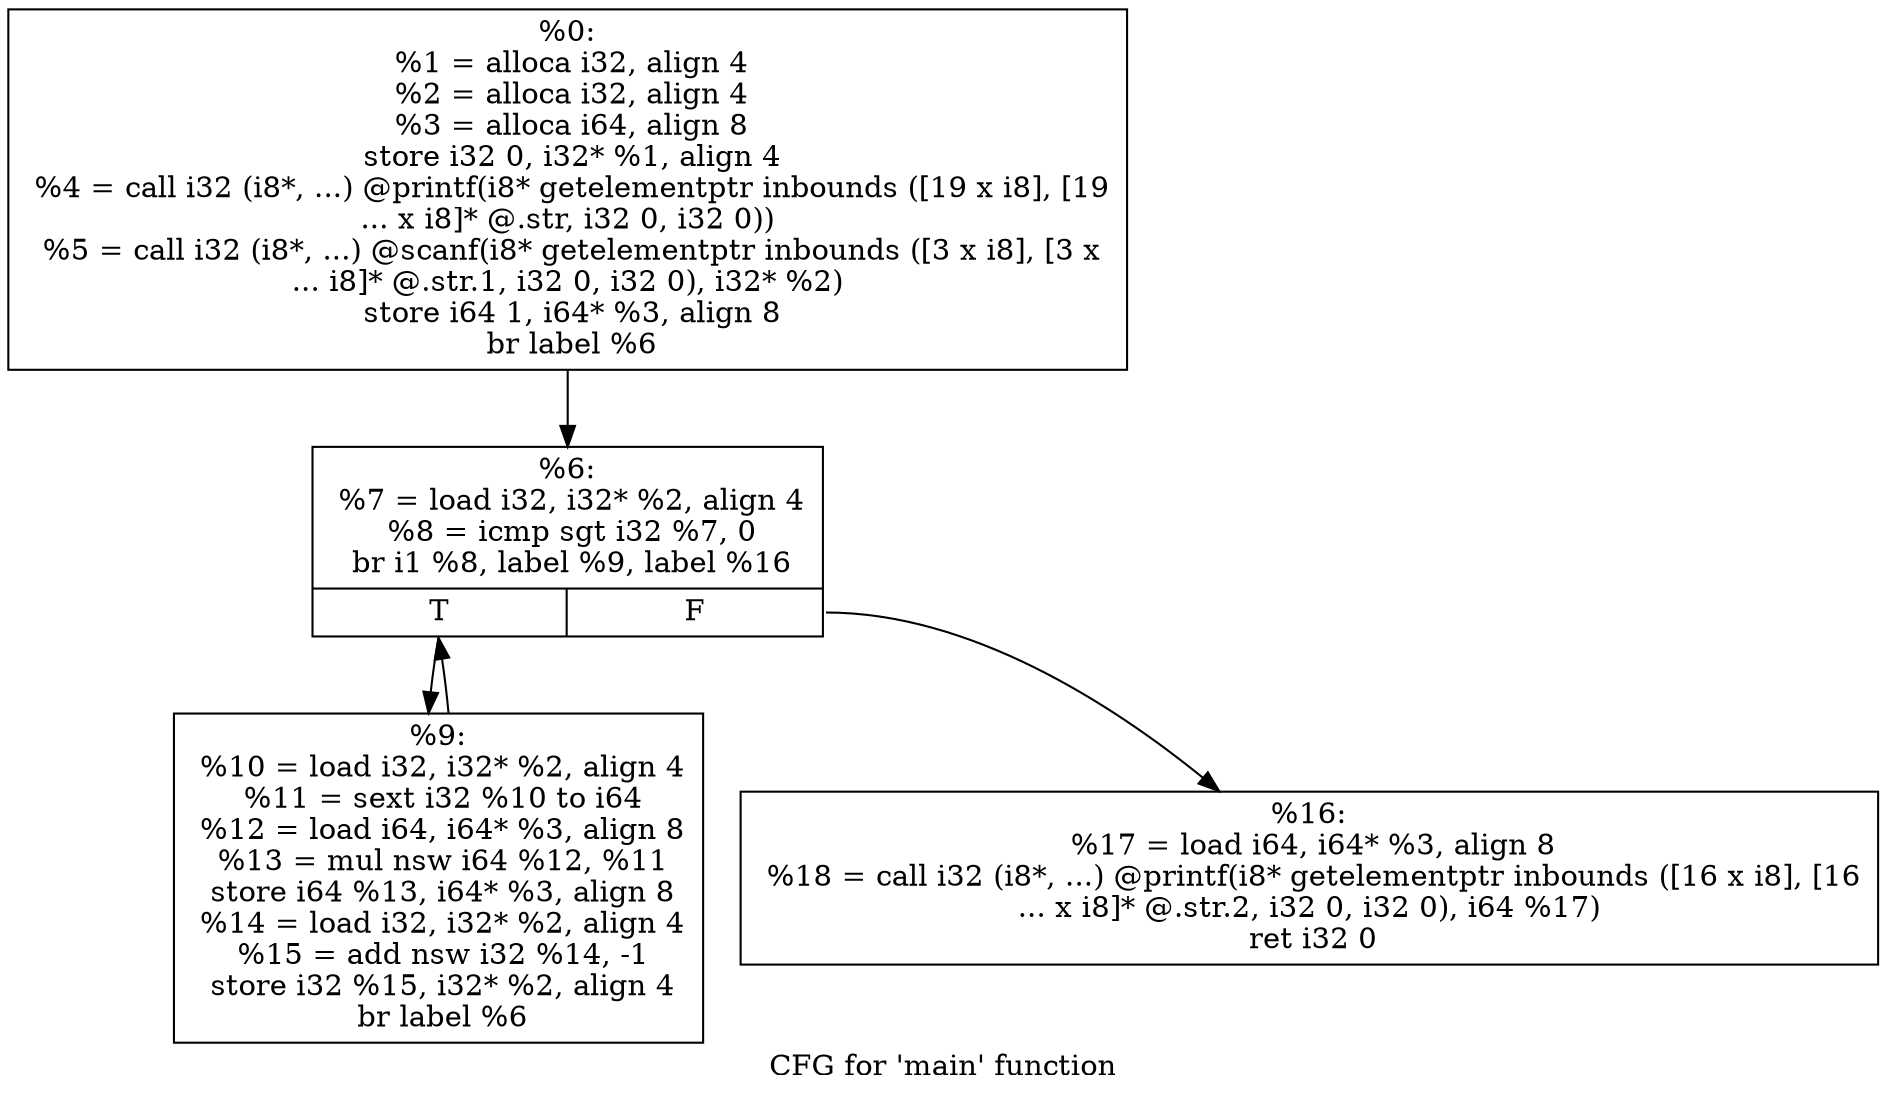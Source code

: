 digraph "CFG for 'main' function" {
	label="CFG for 'main' function";

	Node0x7fd263e154f0 [shape=record,label="{%0:\n  %1 = alloca i32, align 4\n  %2 = alloca i32, align 4\n  %3 = alloca i64, align 8\n  store i32 0, i32* %1, align 4\n  %4 = call i32 (i8*, ...) @printf(i8* getelementptr inbounds ([19 x i8], [19\n... x i8]* @.str, i32 0, i32 0))\n  %5 = call i32 (i8*, ...) @scanf(i8* getelementptr inbounds ([3 x i8], [3 x\n... i8]* @.str.1, i32 0, i32 0), i32* %2)\n  store i64 1, i64* %3, align 8\n  br label %6\n}"];
	Node0x7fd263e154f0 -> Node0x7fd263e15f40;
	Node0x7fd263e15f40 [shape=record,label="{%6:\n  %7 = load i32, i32* %2, align 4\n  %8 = icmp sgt i32 %7, 0\n  br i1 %8, label %9, label %16\n|{<s0>T|<s1>F}}"];
	Node0x7fd263e15f40:s0 -> Node0x7fd263e16180;
	Node0x7fd263e15f40:s1 -> Node0x7fd263e161d0;
	Node0x7fd263e16180 [shape=record,label="{%9:\n  %10 = load i32, i32* %2, align 4\n  %11 = sext i32 %10 to i64\n  %12 = load i64, i64* %3, align 8\n  %13 = mul nsw i64 %12, %11\n  store i64 %13, i64* %3, align 8\n  %14 = load i32, i32* %2, align 4\n  %15 = add nsw i32 %14, -1\n  store i32 %15, i32* %2, align 4\n  br label %6\n}"];
	Node0x7fd263e16180 -> Node0x7fd263e15f40;
	Node0x7fd263e161d0 [shape=record,label="{%16:\n  %17 = load i64, i64* %3, align 8\n  %18 = call i32 (i8*, ...) @printf(i8* getelementptr inbounds ([16 x i8], [16\n... x i8]* @.str.2, i32 0, i32 0), i64 %17)\n  ret i32 0\n}"];
}
